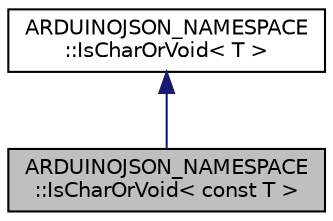 digraph "ARDUINOJSON_NAMESPACE::IsCharOrVoid&lt; const T &gt;"
{
 // LATEX_PDF_SIZE
  edge [fontname="Helvetica",fontsize="10",labelfontname="Helvetica",labelfontsize="10"];
  node [fontname="Helvetica",fontsize="10",shape=record];
  Node1 [label="ARDUINOJSON_NAMESPACE\l::IsCharOrVoid\< const T \>",height=0.2,width=0.4,color="black", fillcolor="grey75", style="filled", fontcolor="black",tooltip=" "];
  Node2 -> Node1 [dir="back",color="midnightblue",fontsize="10",style="solid",fontname="Helvetica"];
  Node2 [label="ARDUINOJSON_NAMESPACE\l::IsCharOrVoid\< T \>",height=0.2,width=0.4,color="black", fillcolor="white", style="filled",URL="$structARDUINOJSON__NAMESPACE_1_1IsCharOrVoid.html",tooltip=" "];
}
